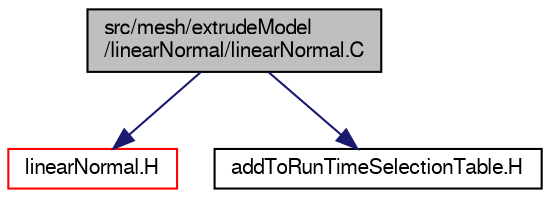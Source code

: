 digraph "src/mesh/extrudeModel/linearNormal/linearNormal.C"
{
  bgcolor="transparent";
  edge [fontname="FreeSans",fontsize="10",labelfontname="FreeSans",labelfontsize="10"];
  node [fontname="FreeSans",fontsize="10",shape=record];
  Node0 [label="src/mesh/extrudeModel\l/linearNormal/linearNormal.C",height=0.2,width=0.4,color="black", fillcolor="grey75", style="filled", fontcolor="black"];
  Node0 -> Node1 [color="midnightblue",fontsize="10",style="solid",fontname="FreeSans"];
  Node1 [label="linearNormal.H",height=0.2,width=0.4,color="red",URL="$a07121.html"];
  Node0 -> Node84 [color="midnightblue",fontsize="10",style="solid",fontname="FreeSans"];
  Node84 [label="addToRunTimeSelectionTable.H",height=0.2,width=0.4,color="black",URL="$a09263.html",tooltip="Macros for easy insertion into run-time selection tables. "];
}
